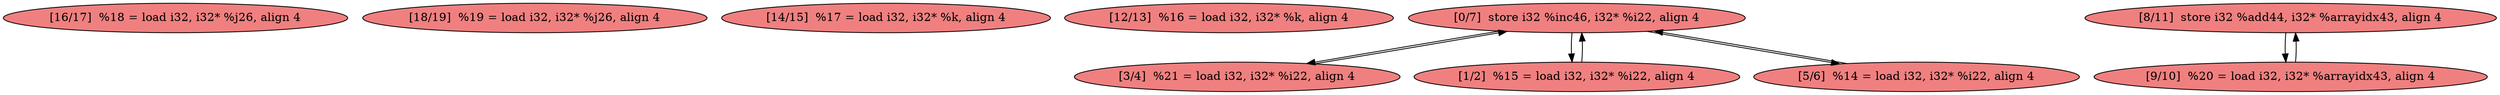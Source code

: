 
digraph G {


node443 [fillcolor=lightcoral,label="[16/17]  %18 = load i32, i32* %j26, align 4",shape=ellipse,style=filled ]
node444 [fillcolor=lightcoral,label="[18/19]  %19 = load i32, i32* %j26, align 4",shape=ellipse,style=filled ]
node442 [fillcolor=lightcoral,label="[14/15]  %17 = load i32, i32* %k, align 4",shape=ellipse,style=filled ]
node441 [fillcolor=lightcoral,label="[12/13]  %16 = load i32, i32* %k, align 4",shape=ellipse,style=filled ]
node435 [fillcolor=lightcoral,label="[0/7]  store i32 %inc46, i32* %i22, align 4",shape=ellipse,style=filled ]
node437 [fillcolor=lightcoral,label="[3/4]  %21 = load i32, i32* %i22, align 4",shape=ellipse,style=filled ]
node438 [fillcolor=lightcoral,label="[1/2]  %15 = load i32, i32* %i22, align 4",shape=ellipse,style=filled ]
node436 [fillcolor=lightcoral,label="[8/11]  store i32 %add44, i32* %arrayidx43, align 4",shape=ellipse,style=filled ]
node439 [fillcolor=lightcoral,label="[5/6]  %14 = load i32, i32* %i22, align 4",shape=ellipse,style=filled ]
node440 [fillcolor=lightcoral,label="[9/10]  %20 = load i32, i32* %arrayidx43, align 4",shape=ellipse,style=filled ]

node440->node436 [ ]
node438->node435 [ ]
node435->node438 [ ]
node436->node440 [ ]
node439->node435 [ ]
node435->node437 [ ]
node437->node435 [ ]
node435->node439 [ ]


}
